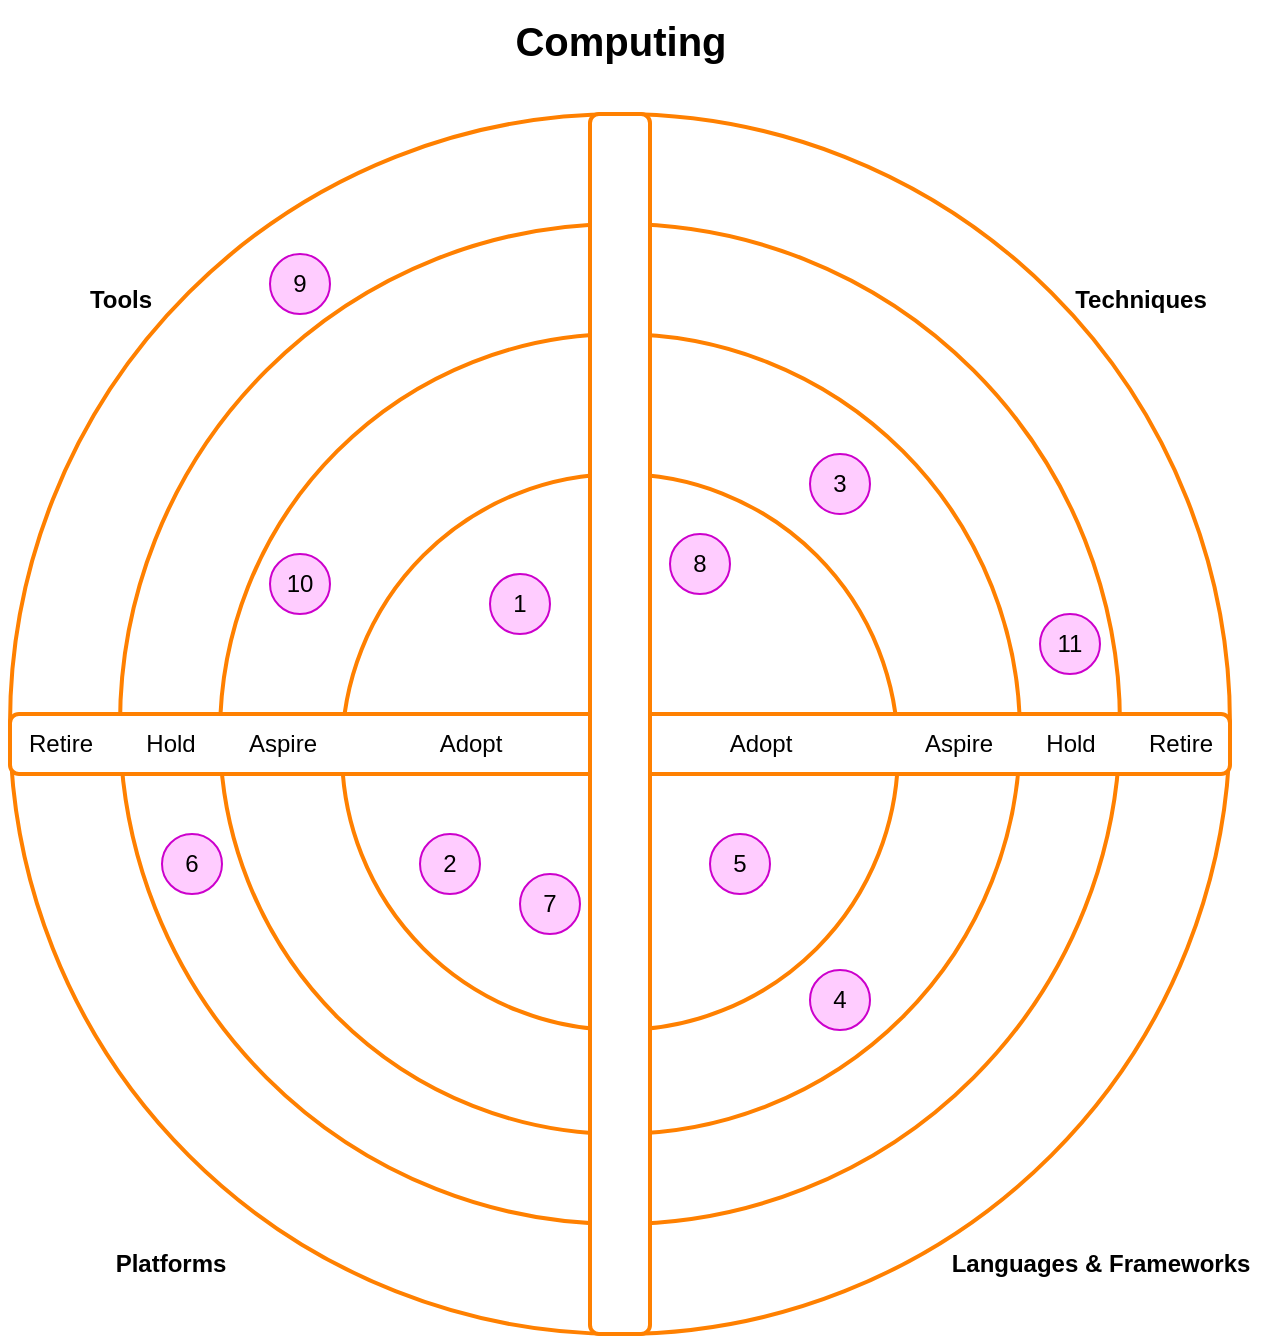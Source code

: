 <mxfile version="21.8.2" type="github" pages="3">
  <diagram name="Radar Image" id="huFkqurQqboHGZ-WaJA4">
    <mxGraphModel dx="1434" dy="750" grid="1" gridSize="10" guides="1" tooltips="1" connect="1" arrows="1" fold="1" page="1" pageScale="1" pageWidth="850" pageHeight="1100" math="0" shadow="0">
      <root>
        <mxCell id="0" />
        <mxCell id="1" parent="0" />
        <mxCell id="kCUjwhDeDBKvriY48EGF-1" value="" style="ellipse;whiteSpace=wrap;html=1;aspect=fixed;strokeColor=#FF8000;strokeWidth=2;verticalAlign=top;" parent="1" vertex="1">
          <mxGeometry x="120" y="80" width="610" height="610" as="geometry" />
        </mxCell>
        <mxCell id="kCUjwhDeDBKvriY48EGF-2" value="" style="ellipse;whiteSpace=wrap;html=1;aspect=fixed;strokeColor=#FF8000;strokeWidth=2;verticalAlign=top;" parent="1" vertex="1">
          <mxGeometry x="175" y="135" width="500" height="500" as="geometry" />
        </mxCell>
        <mxCell id="kCUjwhDeDBKvriY48EGF-3" value="" style="ellipse;whiteSpace=wrap;html=1;aspect=fixed;strokeWidth=2;strokeColor=#FF8000;verticalAlign=top;" parent="1" vertex="1">
          <mxGeometry x="225" y="190" width="400" height="400" as="geometry" />
        </mxCell>
        <mxCell id="kCUjwhDeDBKvriY48EGF-4" value="" style="ellipse;whiteSpace=wrap;html=1;aspect=fixed;strokeWidth=2;strokeColor=#FF8000;verticalAlign=top;" parent="1" vertex="1">
          <mxGeometry x="286" y="260" width="278" height="278" as="geometry" />
        </mxCell>
        <mxCell id="kCUjwhDeDBKvriY48EGF-7" value="Tools" style="text;html=1;align=center;verticalAlign=middle;resizable=0;points=[];autosize=1;strokeColor=none;fillColor=none;fontStyle=1;strokeWidth=2;" parent="1" vertex="1">
          <mxGeometry x="150" y="158" width="50" height="30" as="geometry" />
        </mxCell>
        <mxCell id="kCUjwhDeDBKvriY48EGF-10" value="Techniques" style="text;html=1;align=center;verticalAlign=middle;resizable=0;points=[];autosize=1;strokeColor=none;fillColor=none;fontStyle=1;strokeWidth=2;" parent="1" vertex="1">
          <mxGeometry x="640" y="158" width="90" height="30" as="geometry" />
        </mxCell>
        <mxCell id="kCUjwhDeDBKvriY48EGF-11" value="Languages &amp;amp; Frameworks" style="text;html=1;align=center;verticalAlign=middle;resizable=0;points=[];autosize=1;strokeColor=none;fillColor=none;fontStyle=1;strokeWidth=2;" parent="1" vertex="1">
          <mxGeometry x="580" y="640" width="170" height="30" as="geometry" />
        </mxCell>
        <mxCell id="kCUjwhDeDBKvriY48EGF-12" value="Platforms" style="text;html=1;align=center;verticalAlign=middle;resizable=0;points=[];autosize=1;strokeColor=none;fillColor=none;fontStyle=1;strokeWidth=2;" parent="1" vertex="1">
          <mxGeometry x="160" y="640" width="80" height="30" as="geometry" />
        </mxCell>
        <mxCell id="kCUjwhDeDBKvriY48EGF-15" value="" style="rounded=1;whiteSpace=wrap;html=1;strokeColor=#FF8000;fillColor=#FFFFFF;strokeWidth=2;" parent="1" vertex="1">
          <mxGeometry x="120" y="380" width="610" height="30" as="geometry" />
        </mxCell>
        <mxCell id="kCUjwhDeDBKvriY48EGF-16" value="" style="rounded=1;whiteSpace=wrap;html=1;rotation=-90;strokeColor=#FF8000;fillColor=#FFFFFF;strokeWidth=2;" parent="1" vertex="1">
          <mxGeometry x="120" y="370" width="610" height="30" as="geometry" />
        </mxCell>
        <mxCell id="kCUjwhDeDBKvriY48EGF-17" value="Retire" style="text;html=1;align=center;verticalAlign=middle;resizable=0;points=[];autosize=1;strokeColor=none;fillColor=none;" parent="1" vertex="1">
          <mxGeometry x="115" y="380" width="60" height="30" as="geometry" />
        </mxCell>
        <mxCell id="kCUjwhDeDBKvriY48EGF-18" value="Hold" style="text;html=1;align=center;verticalAlign=middle;resizable=0;points=[];autosize=1;strokeColor=none;fillColor=none;" parent="1" vertex="1">
          <mxGeometry x="175" y="380" width="50" height="30" as="geometry" />
        </mxCell>
        <mxCell id="kCUjwhDeDBKvriY48EGF-19" value="Hold" style="text;html=1;align=center;verticalAlign=middle;resizable=0;points=[];autosize=1;strokeColor=none;fillColor=none;" parent="1" vertex="1">
          <mxGeometry x="625" y="380" width="50" height="30" as="geometry" />
        </mxCell>
        <mxCell id="kCUjwhDeDBKvriY48EGF-20" value="Retire" style="text;html=1;align=center;verticalAlign=middle;resizable=0;points=[];autosize=1;strokeColor=none;fillColor=none;" parent="1" vertex="1">
          <mxGeometry x="675" y="380" width="60" height="30" as="geometry" />
        </mxCell>
        <mxCell id="kCUjwhDeDBKvriY48EGF-21" value="Aspire" style="text;html=1;align=center;verticalAlign=middle;resizable=0;points=[];autosize=1;strokeColor=none;fillColor=none;" parent="1" vertex="1">
          <mxGeometry x="564" y="380" width="60" height="30" as="geometry" />
        </mxCell>
        <mxCell id="kCUjwhDeDBKvriY48EGF-22" value="Aspire" style="text;html=1;align=center;verticalAlign=middle;resizable=0;points=[];autosize=1;strokeColor=none;fillColor=none;" parent="1" vertex="1">
          <mxGeometry x="226" y="380" width="60" height="30" as="geometry" />
        </mxCell>
        <mxCell id="kCUjwhDeDBKvriY48EGF-23" value="Adopt" style="text;html=1;align=center;verticalAlign=middle;resizable=0;points=[];autosize=1;strokeColor=none;fillColor=none;" parent="1" vertex="1">
          <mxGeometry x="325" y="380" width="50" height="30" as="geometry" />
        </mxCell>
        <mxCell id="kCUjwhDeDBKvriY48EGF-24" value="Adopt" style="text;html=1;align=center;verticalAlign=middle;resizable=0;points=[];autosize=1;strokeColor=none;fillColor=none;" parent="1" vertex="1">
          <mxGeometry x="470" y="380" width="50" height="30" as="geometry" />
        </mxCell>
        <mxCell id="kCUjwhDeDBKvriY48EGF-27" value="1" style="ellipse;whiteSpace=wrap;html=1;aspect=fixed;fillColor=#FFCCFF;strokeColor=#CC00CC;" parent="1" vertex="1">
          <mxGeometry x="360" y="310" width="30" height="30" as="geometry" />
        </mxCell>
        <mxCell id="kCUjwhDeDBKvriY48EGF-28" value="2" style="ellipse;whiteSpace=wrap;html=1;aspect=fixed;fillColor=#FFCCFF;strokeColor=#CC00CC;" parent="1" vertex="1">
          <mxGeometry x="325" y="440" width="30" height="30" as="geometry" />
        </mxCell>
        <mxCell id="kCUjwhDeDBKvriY48EGF-29" value="3" style="ellipse;whiteSpace=wrap;html=1;aspect=fixed;fillColor=#FFCCFF;strokeColor=#CC00CC;" parent="1" vertex="1">
          <mxGeometry x="520" y="250" width="30" height="30" as="geometry" />
        </mxCell>
        <mxCell id="kCUjwhDeDBKvriY48EGF-30" value="4" style="ellipse;whiteSpace=wrap;html=1;aspect=fixed;fillColor=#FFCCFF;strokeColor=#CC00CC;" parent="1" vertex="1">
          <mxGeometry x="520" y="508" width="30" height="30" as="geometry" />
        </mxCell>
        <mxCell id="kCUjwhDeDBKvriY48EGF-31" value="5" style="ellipse;whiteSpace=wrap;html=1;aspect=fixed;fillColor=#FFCCFF;strokeColor=#CC00CC;" parent="1" vertex="1">
          <mxGeometry x="470" y="440" width="30" height="30" as="geometry" />
        </mxCell>
        <mxCell id="kCUjwhDeDBKvriY48EGF-32" value="6" style="ellipse;whiteSpace=wrap;html=1;aspect=fixed;fillColor=#FFCCFF;strokeColor=#CC00CC;" parent="1" vertex="1">
          <mxGeometry x="196" y="440" width="30" height="30" as="geometry" />
        </mxCell>
        <mxCell id="kCUjwhDeDBKvriY48EGF-33" value="7" style="ellipse;whiteSpace=wrap;html=1;aspect=fixed;fillColor=#FFCCFF;strokeColor=#CC00CC;" parent="1" vertex="1">
          <mxGeometry x="375" y="460" width="30" height="30" as="geometry" />
        </mxCell>
        <mxCell id="kCUjwhDeDBKvriY48EGF-34" value="8" style="ellipse;whiteSpace=wrap;html=1;aspect=fixed;fillColor=#FFCCFF;strokeColor=#CC00CC;" parent="1" vertex="1">
          <mxGeometry x="450" y="290" width="30" height="30" as="geometry" />
        </mxCell>
        <mxCell id="kCUjwhDeDBKvriY48EGF-35" value="9" style="ellipse;whiteSpace=wrap;html=1;aspect=fixed;fillColor=#FFCCFF;strokeColor=#CC00CC;" parent="1" vertex="1">
          <mxGeometry x="250" y="150" width="30" height="30" as="geometry" />
        </mxCell>
        <mxCell id="kCUjwhDeDBKvriY48EGF-36" value="10" style="ellipse;whiteSpace=wrap;html=1;aspect=fixed;fillColor=#FFCCFF;strokeColor=#CC00CC;" parent="1" vertex="1">
          <mxGeometry x="250" y="300" width="30" height="30" as="geometry" />
        </mxCell>
        <mxCell id="kCUjwhDeDBKvriY48EGF-37" value="11" style="ellipse;whiteSpace=wrap;html=1;aspect=fixed;fillColor=#FFCCFF;strokeColor=#CC00CC;" parent="1" vertex="1">
          <mxGeometry x="635" y="330" width="30" height="30" as="geometry" />
        </mxCell>
        <mxCell id="kCUjwhDeDBKvriY48EGF-38" value="Computing" style="text;html=1;align=center;verticalAlign=middle;resizable=0;points=[];autosize=1;strokeColor=none;fillColor=none;fontStyle=1;fontSize=20;" parent="1" vertex="1">
          <mxGeometry x="360" y="23" width="130" height="40" as="geometry" />
        </mxCell>
      </root>
    </mxGraphModel>
  </diagram>
  <diagram id="5Ga70VIGKW_rdsGu1otZ" name="classifications">
    <mxGraphModel dx="1434" dy="750" grid="1" gridSize="10" guides="1" tooltips="1" connect="1" arrows="1" fold="1" page="1" pageScale="1" pageWidth="850" pageHeight="1100" math="0" shadow="0">
      <root>
        <mxCell id="0" />
        <mxCell id="1" parent="0" />
        <mxCell id="alkqFV3jOxRZF5rMAJkD-30" style="edgeStyle=orthogonalEdgeStyle;rounded=0;orthogonalLoop=1;jettySize=auto;html=1;exitX=0.5;exitY=1;exitDx=0;exitDy=0;entryX=0.5;entryY=0;entryDx=0;entryDy=0;" parent="1" source="alkqFV3jOxRZF5rMAJkD-1" target="alkqFV3jOxRZF5rMAJkD-2" edge="1">
          <mxGeometry relative="1" as="geometry" />
        </mxCell>
        <mxCell id="alkqFV3jOxRZF5rMAJkD-31" value="Comprised of" style="edgeLabel;html=1;align=center;verticalAlign=middle;resizable=0;points=[];" parent="alkqFV3jOxRZF5rMAJkD-30" vertex="1" connectable="0">
          <mxGeometry y="-1" relative="1" as="geometry">
            <mxPoint x="1" as="offset" />
          </mxGeometry>
        </mxCell>
        <mxCell id="alkqFV3jOxRZF5rMAJkD-1" value="&lt;b&gt;System&lt;/b&gt;&lt;br&gt;&lt;font style=&quot;font-size: 10px;&quot;&gt;Digital Store Platform&lt;/font&gt;" style="rounded=1;whiteSpace=wrap;html=1;" parent="1" vertex="1">
          <mxGeometry x="360" y="80" width="120" height="40" as="geometry" />
        </mxCell>
        <mxCell id="alkqFV3jOxRZF5rMAJkD-6" style="edgeStyle=orthogonalEdgeStyle;rounded=0;orthogonalLoop=1;jettySize=auto;html=1;exitX=0.5;exitY=1;exitDx=0;exitDy=0;entryX=0.5;entryY=0;entryDx=0;entryDy=0;" parent="1" source="alkqFV3jOxRZF5rMAJkD-2" target="alkqFV3jOxRZF5rMAJkD-3" edge="1">
          <mxGeometry relative="1" as="geometry" />
        </mxCell>
        <mxCell id="alkqFV3jOxRZF5rMAJkD-32" value="Made of" style="edgeLabel;html=1;align=center;verticalAlign=middle;resizable=0;points=[];" parent="alkqFV3jOxRZF5rMAJkD-6" vertex="1" connectable="0">
          <mxGeometry x="0.846" y="-1" relative="1" as="geometry">
            <mxPoint as="offset" />
          </mxGeometry>
        </mxCell>
        <mxCell id="alkqFV3jOxRZF5rMAJkD-10" style="edgeStyle=orthogonalEdgeStyle;rounded=0;orthogonalLoop=1;jettySize=auto;html=1;exitX=0.5;exitY=1;exitDx=0;exitDy=0;entryX=0.5;entryY=0;entryDx=0;entryDy=0;" parent="1" source="alkqFV3jOxRZF5rMAJkD-2" target="alkqFV3jOxRZF5rMAJkD-8" edge="1">
          <mxGeometry relative="1" as="geometry" />
        </mxCell>
        <mxCell id="alkqFV3jOxRZF5rMAJkD-33" value="Built from" style="edgeLabel;html=1;align=center;verticalAlign=middle;resizable=0;points=[];" parent="alkqFV3jOxRZF5rMAJkD-10" vertex="1" connectable="0">
          <mxGeometry x="0.705" y="3" relative="1" as="geometry">
            <mxPoint as="offset" />
          </mxGeometry>
        </mxCell>
        <mxCell id="alkqFV3jOxRZF5rMAJkD-28" style="edgeStyle=orthogonalEdgeStyle;rounded=0;orthogonalLoop=1;jettySize=auto;html=1;exitX=0.5;exitY=1;exitDx=0;exitDy=0;" parent="1" source="alkqFV3jOxRZF5rMAJkD-2" target="alkqFV3jOxRZF5rMAJkD-12" edge="1">
          <mxGeometry relative="1" as="geometry" />
        </mxCell>
        <mxCell id="alkqFV3jOxRZF5rMAJkD-34" value="Runs on" style="edgeLabel;html=1;align=center;verticalAlign=middle;resizable=0;points=[];" parent="alkqFV3jOxRZF5rMAJkD-28" vertex="1" connectable="0">
          <mxGeometry x="0.684" y="-1" relative="1" as="geometry">
            <mxPoint as="offset" />
          </mxGeometry>
        </mxCell>
        <mxCell id="alkqFV3jOxRZF5rMAJkD-29" style="edgeStyle=orthogonalEdgeStyle;rounded=0;orthogonalLoop=1;jettySize=auto;html=1;exitX=0.5;exitY=1;exitDx=0;exitDy=0;entryX=0.5;entryY=0;entryDx=0;entryDy=0;" parent="1" source="alkqFV3jOxRZF5rMAJkD-2" target="alkqFV3jOxRZF5rMAJkD-19" edge="1">
          <mxGeometry relative="1" as="geometry" />
        </mxCell>
        <mxCell id="alkqFV3jOxRZF5rMAJkD-35" value="Leverages" style="edgeLabel;html=1;align=center;verticalAlign=middle;resizable=0;points=[];" parent="alkqFV3jOxRZF5rMAJkD-29" vertex="1" connectable="0">
          <mxGeometry x="0.834" y="-1" relative="1" as="geometry">
            <mxPoint as="offset" />
          </mxGeometry>
        </mxCell>
        <mxCell id="SzsGJ_zHxFTzAh-O2amY-2" style="edgeStyle=orthogonalEdgeStyle;rounded=0;orthogonalLoop=1;jettySize=auto;html=1;exitX=1;exitY=0.5;exitDx=0;exitDy=0;startArrow=classic;startFill=1;endArrow=none;endFill=0;" parent="1" source="alkqFV3jOxRZF5rMAJkD-2" target="SzsGJ_zHxFTzAh-O2amY-1" edge="1">
          <mxGeometry relative="1" as="geometry" />
        </mxCell>
        <mxCell id="SzsGJ_zHxFTzAh-O2amY-3" value="Depends on" style="edgeLabel;html=1;align=center;verticalAlign=middle;resizable=0;points=[];" parent="SzsGJ_zHxFTzAh-O2amY-2" vertex="1" connectable="0">
          <mxGeometry x="0.141" y="-2" relative="1" as="geometry">
            <mxPoint y="-2" as="offset" />
          </mxGeometry>
        </mxCell>
        <mxCell id="alkqFV3jOxRZF5rMAJkD-2" value="&lt;b&gt;System Component&lt;/b&gt;&lt;br&gt;&lt;span style=&quot;font-size: 10px;&quot;&gt;Core Guest&lt;/span&gt;" style="rounded=1;whiteSpace=wrap;html=1;" parent="1" vertex="1">
          <mxGeometry x="360" y="170" width="120" height="40" as="geometry" />
        </mxCell>
        <mxCell id="alkqFV3jOxRZF5rMAJkD-5" style="edgeStyle=orthogonalEdgeStyle;rounded=0;orthogonalLoop=1;jettySize=auto;html=1;exitX=0.5;exitY=1;exitDx=0;exitDy=0;entryX=0.5;entryY=0;entryDx=0;entryDy=0;endArrow=none;endFill=0;" parent="1" source="alkqFV3jOxRZF5rMAJkD-3" target="alkqFV3jOxRZF5rMAJkD-4" edge="1">
          <mxGeometry relative="1" as="geometry" />
        </mxCell>
        <mxCell id="alkqFV3jOxRZF5rMAJkD-3" value="&lt;b&gt;&lt;font style=&quot;font-size: 11px;&quot;&gt;Language/Framework&lt;/font&gt;&lt;/b&gt;&lt;br&gt;&lt;span style=&quot;font-size: 10px;&quot;&gt;YAML&lt;/span&gt;" style="rounded=1;whiteSpace=wrap;html=1;" parent="1" vertex="1">
          <mxGeometry x="120" y="320" width="120" height="40" as="geometry" />
        </mxCell>
        <mxCell id="alkqFV3jOxRZF5rMAJkD-4" value="&lt;b&gt;&lt;font style=&quot;font-size: 11px;&quot;&gt;Language/Framework&lt;/font&gt;&lt;/b&gt;&lt;br&gt;&lt;span style=&quot;font-size: 10px;&quot;&gt;Spring Boot&lt;/span&gt;" style="rounded=1;whiteSpace=wrap;html=1;" parent="1" vertex="1">
          <mxGeometry x="120" y="400" width="120" height="40" as="geometry" />
        </mxCell>
        <mxCell id="alkqFV3jOxRZF5rMAJkD-8" value="&lt;b&gt;&lt;font style=&quot;font-size: 11px;&quot;&gt;Tool&lt;/font&gt;&lt;/b&gt;&lt;br&gt;&lt;span style=&quot;font-size: 10px;&quot;&gt;HELM&lt;/span&gt;" style="rounded=1;whiteSpace=wrap;html=1;" parent="1" vertex="1">
          <mxGeometry x="280" y="320" width="120" height="40" as="geometry" />
        </mxCell>
        <mxCell id="alkqFV3jOxRZF5rMAJkD-15" style="edgeStyle=orthogonalEdgeStyle;rounded=0;orthogonalLoop=1;jettySize=auto;html=1;exitX=0.5;exitY=1;exitDx=0;exitDy=0;entryX=0.5;entryY=0;entryDx=0;entryDy=0;endArrow=none;endFill=0;" parent="1" source="alkqFV3jOxRZF5rMAJkD-12" target="alkqFV3jOxRZF5rMAJkD-13" edge="1">
          <mxGeometry relative="1" as="geometry" />
        </mxCell>
        <mxCell id="alkqFV3jOxRZF5rMAJkD-12" value="&lt;span style=&quot;font-size: 11px;&quot;&gt;&lt;b&gt;Platform&lt;/b&gt;&lt;/span&gt;&lt;br&gt;&lt;span style=&quot;font-size: 10px;&quot;&gt;Kubernetes&lt;/span&gt;" style="rounded=1;whiteSpace=wrap;html=1;" parent="1" vertex="1">
          <mxGeometry x="440" y="320" width="120" height="40" as="geometry" />
        </mxCell>
        <mxCell id="alkqFV3jOxRZF5rMAJkD-16" style="edgeStyle=orthogonalEdgeStyle;rounded=0;orthogonalLoop=1;jettySize=auto;html=1;exitX=0.5;exitY=1;exitDx=0;exitDy=0;entryX=0.5;entryY=0;entryDx=0;entryDy=0;endArrow=none;endFill=0;" parent="1" source="alkqFV3jOxRZF5rMAJkD-13" target="alkqFV3jOxRZF5rMAJkD-14" edge="1">
          <mxGeometry relative="1" as="geometry" />
        </mxCell>
        <mxCell id="alkqFV3jOxRZF5rMAJkD-13" value="&lt;span style=&quot;font-size: 11px;&quot;&gt;&lt;b&gt;Platform&lt;/b&gt;&lt;/span&gt;&lt;br&gt;&lt;span style=&quot;font-size: 10px;&quot;&gt;Isitio&lt;/span&gt;" style="rounded=1;whiteSpace=wrap;html=1;" parent="1" vertex="1">
          <mxGeometry x="440" y="400" width="120" height="40" as="geometry" />
        </mxCell>
        <mxCell id="alkqFV3jOxRZF5rMAJkD-14" value="&lt;span style=&quot;font-size: 11px;&quot;&gt;&lt;b&gt;Platform&lt;/b&gt;&lt;/span&gt;&lt;br&gt;&lt;span style=&quot;font-size: 10px;&quot;&gt;Apigee&lt;/span&gt;" style="rounded=1;whiteSpace=wrap;html=1;" parent="1" vertex="1">
          <mxGeometry x="440" y="480" width="120" height="40" as="geometry" />
        </mxCell>
        <mxCell id="alkqFV3jOxRZF5rMAJkD-23" style="edgeStyle=orthogonalEdgeStyle;rounded=0;orthogonalLoop=1;jettySize=auto;html=1;exitX=0.5;exitY=1;exitDx=0;exitDy=0;entryX=0.5;entryY=0;entryDx=0;entryDy=0;endArrow=none;endFill=0;" parent="1" source="alkqFV3jOxRZF5rMAJkD-19" target="alkqFV3jOxRZF5rMAJkD-20" edge="1">
          <mxGeometry relative="1" as="geometry" />
        </mxCell>
        <mxCell id="alkqFV3jOxRZF5rMAJkD-19" value="&lt;span style=&quot;font-size: 11px;&quot;&gt;&lt;b&gt;Software&lt;br&gt;&lt;/b&gt;&lt;/span&gt;&lt;span style=&quot;font-size: 10px;&quot;&gt;Tibco EMS&lt;/span&gt;" style="rounded=1;whiteSpace=wrap;html=1;" parent="1" vertex="1">
          <mxGeometry x="600" y="320" width="120" height="40" as="geometry" />
        </mxCell>
        <mxCell id="alkqFV3jOxRZF5rMAJkD-22" style="edgeStyle=orthogonalEdgeStyle;rounded=0;orthogonalLoop=1;jettySize=auto;html=1;exitX=0.5;exitY=1;exitDx=0;exitDy=0;entryX=0.5;entryY=0;entryDx=0;entryDy=0;endArrow=none;endFill=0;" parent="1" source="alkqFV3jOxRZF5rMAJkD-20" target="alkqFV3jOxRZF5rMAJkD-21" edge="1">
          <mxGeometry relative="1" as="geometry" />
        </mxCell>
        <mxCell id="alkqFV3jOxRZF5rMAJkD-20" value="&lt;span style=&quot;font-size: 11px;&quot;&gt;&lt;b&gt;Software&lt;/b&gt;&lt;/span&gt;&lt;br&gt;&lt;span style=&quot;font-size: 10px;&quot;&gt;Google Pub/Sub&lt;/span&gt;" style="rounded=1;whiteSpace=wrap;html=1;" parent="1" vertex="1">
          <mxGeometry x="600" y="400" width="120" height="40" as="geometry" />
        </mxCell>
        <mxCell id="alkqFV3jOxRZF5rMAJkD-21" value="&lt;span style=&quot;font-size: 11px;&quot;&gt;&lt;b&gt;Software&lt;br&gt;&lt;/b&gt;&lt;/span&gt;&lt;span style=&quot;font-size: 10px;&quot;&gt;MongoDB&lt;/span&gt;" style="rounded=1;whiteSpace=wrap;html=1;" parent="1" vertex="1">
          <mxGeometry x="600" y="480" width="120" height="40" as="geometry" />
        </mxCell>
        <mxCell id="SzsGJ_zHxFTzAh-O2amY-1" value="&lt;b&gt;System Component&lt;/b&gt;&lt;br&gt;&lt;span style=&quot;font-size: 10px;&quot;&gt;Orch Guest&lt;/span&gt;" style="rounded=1;whiteSpace=wrap;html=1;" parent="1" vertex="1">
          <mxGeometry x="650" y="170" width="120" height="40" as="geometry" />
        </mxCell>
      </root>
    </mxGraphModel>
  </diagram>
  <diagram id="_4XAb_47GZ8nmigIEOhb" name="Program Image">
    <mxGraphModel dx="1434" dy="750" grid="1" gridSize="10" guides="1" tooltips="1" connect="1" arrows="1" fold="1" page="1" pageScale="1" pageWidth="850" pageHeight="1100" math="0" shadow="0">
      <root>
        <mxCell id="0" />
        <mxCell id="1" parent="0" />
        <mxCell id="nFRNG040e39nwNkUOTs0-22" value="Tech Domain 3" style="rounded=0;whiteSpace=wrap;html=1;verticalAlign=top;strokeColor=#FF8000;strokeWidth=2;" parent="1" vertex="1">
          <mxGeometry x="420" y="230" width="140" height="120" as="geometry" />
        </mxCell>
        <mxCell id="nFRNG040e39nwNkUOTs0-21" value="Tech Domain 2" style="rounded=0;whiteSpace=wrap;html=1;verticalAlign=top;strokeColor=#66B2FF;strokeWidth=2;" parent="1" vertex="1">
          <mxGeometry x="250" y="290" width="140" height="160" as="geometry" />
        </mxCell>
        <mxCell id="nFRNG040e39nwNkUOTs0-20" value="Tech Domain 1" style="rounded=0;whiteSpace=wrap;html=1;verticalAlign=top;strokeColor=#009900;strokeWidth=2;" parent="1" vertex="1">
          <mxGeometry x="250" y="50" width="140" height="200" as="geometry" />
        </mxCell>
        <mxCell id="nFRNG040e39nwNkUOTs0-1" value="Tech 1" style="rounded=0;whiteSpace=wrap;html=1;" parent="1" vertex="1">
          <mxGeometry x="40" y="80" width="120" height="40" as="geometry" />
        </mxCell>
        <mxCell id="nFRNG040e39nwNkUOTs0-2" value="Tech 3" style="rounded=0;whiteSpace=wrap;html=1;" parent="1" vertex="1">
          <mxGeometry x="40" y="160" width="120" height="40" as="geometry" />
        </mxCell>
        <mxCell id="nFRNG040e39nwNkUOTs0-3" value="Tech 5" style="rounded=0;whiteSpace=wrap;html=1;" parent="1" vertex="1">
          <mxGeometry x="40" y="240" width="120" height="40" as="geometry" />
        </mxCell>
        <mxCell id="nFRNG040e39nwNkUOTs0-4" value="Tech 7" style="rounded=0;whiteSpace=wrap;html=1;" parent="1" vertex="1">
          <mxGeometry x="40" y="320" width="120" height="40" as="geometry" />
        </mxCell>
        <mxCell id="nFRNG040e39nwNkUOTs0-5" value="Tech 9" style="rounded=0;whiteSpace=wrap;html=1;" parent="1" vertex="1">
          <mxGeometry x="40" y="400" width="120" height="40" as="geometry" />
        </mxCell>
        <mxCell id="nFRNG040e39nwNkUOTs0-6" value="Tech 8" style="rounded=0;whiteSpace=wrap;html=1;" parent="1" vertex="1">
          <mxGeometry x="40" y="360" width="120" height="40" as="geometry" />
        </mxCell>
        <mxCell id="nFRNG040e39nwNkUOTs0-7" value="Tech 6" style="rounded=0;whiteSpace=wrap;html=1;" parent="1" vertex="1">
          <mxGeometry x="40" y="280" width="120" height="40" as="geometry" />
        </mxCell>
        <mxCell id="nFRNG040e39nwNkUOTs0-8" value="Tech 4" style="rounded=0;whiteSpace=wrap;html=1;" parent="1" vertex="1">
          <mxGeometry x="40" y="200" width="120" height="40" as="geometry" />
        </mxCell>
        <mxCell id="nFRNG040e39nwNkUOTs0-9" value="Tech 2" style="rounded=0;whiteSpace=wrap;html=1;" parent="1" vertex="1">
          <mxGeometry x="40" y="120" width="120" height="40" as="geometry" />
        </mxCell>
        <mxCell id="nFRNG040e39nwNkUOTs0-10" value="" style="shape=flexArrow;endArrow=classic;html=1;rounded=0;" parent="1" edge="1">
          <mxGeometry width="50" height="50" relative="1" as="geometry">
            <mxPoint x="170" y="259.5" as="sourcePoint" />
            <mxPoint x="230" y="259.5" as="targetPoint" />
          </mxGeometry>
        </mxCell>
        <mxCell id="nFRNG040e39nwNkUOTs0-11" value="Tech 1" style="rounded=0;whiteSpace=wrap;html=1;fillColor=#d5e8d4;strokeColor=#82b366;" parent="1" vertex="1">
          <mxGeometry x="261" y="80" width="120" height="40" as="geometry" />
        </mxCell>
        <mxCell id="nFRNG040e39nwNkUOTs0-12" value="Tech 3" style="rounded=0;whiteSpace=wrap;html=1;fillColor=#ffe6cc;strokeColor=#d79b00;" parent="1" vertex="1">
          <mxGeometry x="430" y="260" width="120" height="40" as="geometry" />
        </mxCell>
        <mxCell id="nFRNG040e39nwNkUOTs0-13" value="Tech 5" style="rounded=0;whiteSpace=wrap;html=1;fillColor=#ffe6cc;strokeColor=#d79b00;" parent="1" vertex="1">
          <mxGeometry x="430" y="300" width="120" height="40" as="geometry" />
        </mxCell>
        <mxCell id="nFRNG040e39nwNkUOTs0-14" value="Tech 7" style="rounded=0;whiteSpace=wrap;html=1;fillColor=#d5e8d4;strokeColor=#82b366;" parent="1" vertex="1">
          <mxGeometry x="261" y="200" width="120" height="40" as="geometry" />
        </mxCell>
        <mxCell id="nFRNG040e39nwNkUOTs0-15" value="Tech 9" style="rounded=0;whiteSpace=wrap;html=1;fillColor=#dae8fc;strokeColor=#6c8ebf;" parent="1" vertex="1">
          <mxGeometry x="261" y="400" width="120" height="40" as="geometry" />
        </mxCell>
        <mxCell id="nFRNG040e39nwNkUOTs0-16" value="Tech 8" style="rounded=0;whiteSpace=wrap;html=1;fillColor=#dae8fc;strokeColor=#6c8ebf;" parent="1" vertex="1">
          <mxGeometry x="261" y="360" width="120" height="40" as="geometry" />
        </mxCell>
        <mxCell id="nFRNG040e39nwNkUOTs0-17" value="Tech 6" style="rounded=0;whiteSpace=wrap;html=1;fillColor=#d5e8d4;strokeColor=#82b366;" parent="1" vertex="1">
          <mxGeometry x="261" y="160" width="120" height="40" as="geometry" />
        </mxCell>
        <mxCell id="nFRNG040e39nwNkUOTs0-18" value="Tech 4" style="rounded=0;whiteSpace=wrap;html=1;fillColor=#dae8fc;strokeColor=#6c8ebf;" parent="1" vertex="1">
          <mxGeometry x="261" y="320" width="120" height="40" as="geometry" />
        </mxCell>
        <mxCell id="nFRNG040e39nwNkUOTs0-19" value="Tech 2" style="rounded=0;whiteSpace=wrap;html=1;fillColor=#d5e8d4;strokeColor=#82b366;" parent="1" vertex="1">
          <mxGeometry x="261" y="120" width="120" height="40" as="geometry" />
        </mxCell>
        <mxCell id="nFRNG040e39nwNkUOTs0-23" value="" style="shape=flexArrow;endArrow=classic;html=1;rounded=0;fillColor=#d5e8d4;strokeColor=#82b366;" parent="1" edge="1">
          <mxGeometry width="50" height="50" relative="1" as="geometry">
            <mxPoint x="440" y="139.5" as="sourcePoint" />
            <mxPoint x="500" y="139.5" as="targetPoint" />
          </mxGeometry>
        </mxCell>
        <mxCell id="nFRNG040e39nwNkUOTs0-24" value="" style="shape=flexArrow;endArrow=classic;html=1;rounded=0;fillColor=#dae8fc;strokeColor=#6c8ebf;" parent="1" edge="1">
          <mxGeometry width="50" height="50" relative="1" as="geometry">
            <mxPoint x="420" y="400" as="sourcePoint" />
            <mxPoint x="480" y="430" as="targetPoint" />
          </mxGeometry>
        </mxCell>
        <mxCell id="nFRNG040e39nwNkUOTs0-25" value="" style="shape=flexArrow;endArrow=classic;html=1;rounded=0;fillColor=#ffe6cc;strokeColor=#d79b00;" parent="1" edge="1">
          <mxGeometry width="50" height="50" relative="1" as="geometry">
            <mxPoint x="590" y="289" as="sourcePoint" />
            <mxPoint x="650" y="289" as="targetPoint" />
          </mxGeometry>
        </mxCell>
        <mxCell id="nFRNG040e39nwNkUOTs0-27" value="" style="ellipse;whiteSpace=wrap;html=1;aspect=fixed;" parent="1" vertex="1">
          <mxGeometry x="540" y="60" width="140" height="140" as="geometry" />
        </mxCell>
        <mxCell id="nFRNG040e39nwNkUOTs0-32" value="" style="ellipse;whiteSpace=wrap;html=1;aspect=fixed;" parent="1" vertex="1">
          <mxGeometry x="555" y="75" width="110" height="110" as="geometry" />
        </mxCell>
        <mxCell id="nFRNG040e39nwNkUOTs0-34" value="" style="endArrow=none;html=1;rounded=0;exitX=0.5;exitY=1;exitDx=0;exitDy=0;" parent="1" source="nFRNG040e39nwNkUOTs0-27" target="nFRNG040e39nwNkUOTs0-33" edge="1">
          <mxGeometry width="50" height="50" relative="1" as="geometry">
            <mxPoint x="610" y="200" as="sourcePoint" />
            <mxPoint x="610" y="60" as="targetPoint" />
          </mxGeometry>
        </mxCell>
        <mxCell id="nFRNG040e39nwNkUOTs0-33" value="" style="ellipse;whiteSpace=wrap;html=1;aspect=fixed;" parent="1" vertex="1">
          <mxGeometry x="567.5" y="87.5" width="85" height="85" as="geometry" />
        </mxCell>
        <mxCell id="nFRNG040e39nwNkUOTs0-31" value="" style="endArrow=none;html=1;rounded=0;exitX=1;exitY=0.5;exitDx=0;exitDy=0;entryX=0;entryY=0.5;entryDx=0;entryDy=0;" parent="1" source="nFRNG040e39nwNkUOTs0-27" target="nFRNG040e39nwNkUOTs0-27" edge="1">
          <mxGeometry width="50" height="50" relative="1" as="geometry">
            <mxPoint x="620" y="210" as="sourcePoint" />
            <mxPoint x="620" y="70" as="targetPoint" />
          </mxGeometry>
        </mxCell>
        <mxCell id="nFRNG040e39nwNkUOTs0-30" value="" style="endArrow=none;html=1;rounded=0;exitX=0.5;exitY=1;exitDx=0;exitDy=0;" parent="1" source="nFRNG040e39nwNkUOTs0-33" edge="1">
          <mxGeometry width="50" height="50" relative="1" as="geometry">
            <mxPoint x="560" y="110" as="sourcePoint" />
            <mxPoint x="610" y="60" as="targetPoint" />
          </mxGeometry>
        </mxCell>
        <mxCell id="nFRNG040e39nwNkUOTs0-35" value="" style="ellipse;whiteSpace=wrap;html=1;aspect=fixed;" parent="1" vertex="1">
          <mxGeometry x="660" y="220" width="140" height="140" as="geometry" />
        </mxCell>
        <mxCell id="nFRNG040e39nwNkUOTs0-36" value="" style="ellipse;whiteSpace=wrap;html=1;aspect=fixed;" parent="1" vertex="1">
          <mxGeometry x="675" y="235" width="110" height="110" as="geometry" />
        </mxCell>
        <mxCell id="nFRNG040e39nwNkUOTs0-37" value="" style="endArrow=none;html=1;rounded=0;exitX=0.5;exitY=1;exitDx=0;exitDy=0;" parent="1" source="nFRNG040e39nwNkUOTs0-35" target="nFRNG040e39nwNkUOTs0-38" edge="1">
          <mxGeometry width="50" height="50" relative="1" as="geometry">
            <mxPoint x="730" y="360" as="sourcePoint" />
            <mxPoint x="730" y="220" as="targetPoint" />
          </mxGeometry>
        </mxCell>
        <mxCell id="nFRNG040e39nwNkUOTs0-38" value="" style="ellipse;whiteSpace=wrap;html=1;aspect=fixed;" parent="1" vertex="1">
          <mxGeometry x="687.5" y="247.5" width="85" height="85" as="geometry" />
        </mxCell>
        <mxCell id="nFRNG040e39nwNkUOTs0-39" value="" style="endArrow=none;html=1;rounded=0;exitX=1;exitY=0.5;exitDx=0;exitDy=0;entryX=0;entryY=0.5;entryDx=0;entryDy=0;" parent="1" source="nFRNG040e39nwNkUOTs0-35" target="nFRNG040e39nwNkUOTs0-35" edge="1">
          <mxGeometry width="50" height="50" relative="1" as="geometry">
            <mxPoint x="740" y="370" as="sourcePoint" />
            <mxPoint x="740" y="230" as="targetPoint" />
          </mxGeometry>
        </mxCell>
        <mxCell id="nFRNG040e39nwNkUOTs0-40" value="" style="endArrow=none;html=1;rounded=0;exitX=0.5;exitY=1;exitDx=0;exitDy=0;" parent="1" source="nFRNG040e39nwNkUOTs0-38" edge="1">
          <mxGeometry width="50" height="50" relative="1" as="geometry">
            <mxPoint x="680" y="270" as="sourcePoint" />
            <mxPoint x="730" y="220" as="targetPoint" />
          </mxGeometry>
        </mxCell>
        <mxCell id="s_mzm_Sb-CApYxMK2gVd-3" style="rounded=0;orthogonalLoop=1;jettySize=auto;html=1;exitX=0;exitY=1;exitDx=0;exitDy=0;entryX=1;entryY=0;entryDx=0;entryDy=0;endArrow=none;endFill=0;startArrow=classic;startFill=1;strokeColor=#000000;dashed=1;dashPattern=8 8;" edge="1" parent="1" source="nFRNG040e39nwNkUOTs0-41" target="nFRNG040e39nwNkUOTs0-64">
          <mxGeometry relative="1" as="geometry" />
        </mxCell>
        <mxCell id="s_mzm_Sb-CApYxMK2gVd-4" value="Consults" style="edgeLabel;html=1;align=center;verticalAlign=middle;resizable=0;points=[];labelBackgroundColor=#FFFFFF;" vertex="1" connectable="0" parent="s_mzm_Sb-CApYxMK2gVd-3">
          <mxGeometry x="0.059" y="1" relative="1" as="geometry">
            <mxPoint y="-3" as="offset" />
          </mxGeometry>
        </mxCell>
        <mxCell id="nFRNG040e39nwNkUOTs0-41" value="" style="ellipse;whiteSpace=wrap;html=1;aspect=fixed;" parent="1" vertex="1">
          <mxGeometry x="500" y="360" width="140" height="140" as="geometry" />
        </mxCell>
        <mxCell id="nFRNG040e39nwNkUOTs0-42" value="" style="ellipse;whiteSpace=wrap;html=1;aspect=fixed;" parent="1" vertex="1">
          <mxGeometry x="515" y="375" width="110" height="110" as="geometry" />
        </mxCell>
        <mxCell id="nFRNG040e39nwNkUOTs0-43" value="" style="endArrow=none;html=1;rounded=0;exitX=0.5;exitY=1;exitDx=0;exitDy=0;" parent="1" source="nFRNG040e39nwNkUOTs0-41" target="nFRNG040e39nwNkUOTs0-44" edge="1">
          <mxGeometry width="50" height="50" relative="1" as="geometry">
            <mxPoint x="570" y="500" as="sourcePoint" />
            <mxPoint x="570" y="360" as="targetPoint" />
          </mxGeometry>
        </mxCell>
        <mxCell id="nFRNG040e39nwNkUOTs0-44" value="" style="ellipse;whiteSpace=wrap;html=1;aspect=fixed;" parent="1" vertex="1">
          <mxGeometry x="527.5" y="387.5" width="85" height="85" as="geometry" />
        </mxCell>
        <mxCell id="nFRNG040e39nwNkUOTs0-45" value="" style="endArrow=none;html=1;rounded=0;exitX=1;exitY=0.5;exitDx=0;exitDy=0;entryX=0;entryY=0.5;entryDx=0;entryDy=0;" parent="1" source="nFRNG040e39nwNkUOTs0-41" target="nFRNG040e39nwNkUOTs0-41" edge="1">
          <mxGeometry width="50" height="50" relative="1" as="geometry">
            <mxPoint x="580" y="510" as="sourcePoint" />
            <mxPoint x="580" y="370" as="targetPoint" />
          </mxGeometry>
        </mxCell>
        <mxCell id="nFRNG040e39nwNkUOTs0-46" value="" style="endArrow=none;html=1;rounded=0;exitX=0.5;exitY=1;exitDx=0;exitDy=0;" parent="1" source="nFRNG040e39nwNkUOTs0-44" edge="1">
          <mxGeometry width="50" height="50" relative="1" as="geometry">
            <mxPoint x="520" y="410" as="sourcePoint" />
            <mxPoint x="570" y="360" as="targetPoint" />
          </mxGeometry>
        </mxCell>
        <mxCell id="nFRNG040e39nwNkUOTs0-47" value="" style="ellipse;whiteSpace=wrap;html=1;aspect=fixed;fillColor=#dae8fc;strokeColor=#6c8ebf;" parent="1" vertex="1">
          <mxGeometry x="540" y="400" width="20" height="20" as="geometry" />
        </mxCell>
        <mxCell id="nFRNG040e39nwNkUOTs0-48" value="" style="ellipse;whiteSpace=wrap;html=1;aspect=fixed;fillColor=#dae8fc;strokeColor=#6c8ebf;" parent="1" vertex="1">
          <mxGeometry x="600" y="390" width="20" height="20" as="geometry" />
        </mxCell>
        <mxCell id="nFRNG040e39nwNkUOTs0-49" value="" style="ellipse;whiteSpace=wrap;html=1;aspect=fixed;fillColor=#dae8fc;strokeColor=#6c8ebf;" parent="1" vertex="1">
          <mxGeometry x="580" y="465" width="20" height="20" as="geometry" />
        </mxCell>
        <mxCell id="nFRNG040e39nwNkUOTs0-50" value="" style="ellipse;whiteSpace=wrap;html=1;aspect=fixed;fillColor=#ffe6cc;strokeColor=#d79b00;" parent="1" vertex="1">
          <mxGeometry x="700" y="300" width="20" height="20" as="geometry" />
        </mxCell>
        <mxCell id="nFRNG040e39nwNkUOTs0-51" value="" style="ellipse;whiteSpace=wrap;html=1;aspect=fixed;fillColor=#ffe6cc;strokeColor=#d79b00;" parent="1" vertex="1">
          <mxGeometry x="765" y="260" width="20" height="20" as="geometry" />
        </mxCell>
        <mxCell id="nFRNG040e39nwNkUOTs0-52" value="" style="ellipse;whiteSpace=wrap;html=1;aspect=fixed;fillColor=#d5e8d4;strokeColor=#82b366;" parent="1" vertex="1">
          <mxGeometry x="560" y="90" width="20" height="20" as="geometry" />
        </mxCell>
        <mxCell id="nFRNG040e39nwNkUOTs0-53" value="" style="ellipse;whiteSpace=wrap;html=1;aspect=fixed;fillColor=#d5e8d4;strokeColor=#82b366;" parent="1" vertex="1">
          <mxGeometry x="625" y="110" width="20" height="20" as="geometry" />
        </mxCell>
        <mxCell id="nFRNG040e39nwNkUOTs0-54" value="" style="ellipse;whiteSpace=wrap;html=1;aspect=fixed;fillColor=#d5e8d4;strokeColor=#82b366;" parent="1" vertex="1">
          <mxGeometry x="580" y="140" width="20" height="20" as="geometry" />
        </mxCell>
        <mxCell id="nFRNG040e39nwNkUOTs0-55" value="" style="ellipse;whiteSpace=wrap;html=1;aspect=fixed;fillColor=#d5e8d4;strokeColor=#82b366;" parent="1" vertex="1">
          <mxGeometry x="632.5" y="170" width="20" height="20" as="geometry" />
        </mxCell>
        <mxCell id="nFRNG040e39nwNkUOTs0-56" value="Technology Disposition &lt;br&gt;via Technology Radar" style="text;html=1;align=center;verticalAlign=middle;resizable=0;points=[];autosize=1;strokeColor=none;fillColor=none;fontStyle=0" parent="1" vertex="1">
          <mxGeometry x="632.5" y="30" width="150" height="40" as="geometry" />
        </mxCell>
        <mxCell id="nFRNG040e39nwNkUOTs0-67" style="edgeStyle=orthogonalEdgeStyle;rounded=0;orthogonalLoop=1;jettySize=auto;html=1;exitX=1;exitY=0.5;exitDx=0;exitDy=0;entryX=0;entryY=0.5;entryDx=0;entryDy=0;" parent="1" source="nFRNG040e39nwNkUOTs0-64" target="nFRNG040e39nwNkUOTs0-65" edge="1">
          <mxGeometry relative="1" as="geometry" />
        </mxCell>
        <mxCell id="s_mzm_Sb-CApYxMK2gVd-1" style="rounded=0;orthogonalLoop=1;jettySize=auto;html=1;exitX=0.5;exitY=0;exitDx=0;exitDy=0;entryX=0;entryY=1;entryDx=0;entryDy=0;dashed=1;dashPattern=8 8;" edge="1" parent="1" source="nFRNG040e39nwNkUOTs0-64" target="nFRNG040e39nwNkUOTs0-21">
          <mxGeometry relative="1" as="geometry" />
        </mxCell>
        <mxCell id="nFRNG040e39nwNkUOTs0-64" value="Idea Submission" style="rounded=0;whiteSpace=wrap;html=1;" parent="1" vertex="1">
          <mxGeometry x="80" y="574" width="120" height="60" as="geometry" />
        </mxCell>
        <mxCell id="nFRNG040e39nwNkUOTs0-68" style="edgeStyle=orthogonalEdgeStyle;rounded=0;orthogonalLoop=1;jettySize=auto;html=1;exitX=1;exitY=0.5;exitDx=0;exitDy=0;entryX=0;entryY=0.5;entryDx=0;entryDy=0;" parent="1" source="nFRNG040e39nwNkUOTs0-65" target="nFRNG040e39nwNkUOTs0-66" edge="1">
          <mxGeometry relative="1" as="geometry" />
        </mxCell>
        <mxCell id="s_mzm_Sb-CApYxMK2gVd-5" style="rounded=0;orthogonalLoop=1;jettySize=auto;html=1;exitX=1;exitY=0;exitDx=0;exitDy=0;entryX=0.5;entryY=1;entryDx=0;entryDy=0;dashed=1;dashPattern=8 8;" edge="1" parent="1" source="nFRNG040e39nwNkUOTs0-65" target="nFRNG040e39nwNkUOTs0-41">
          <mxGeometry relative="1" as="geometry" />
        </mxCell>
        <mxCell id="s_mzm_Sb-CApYxMK2gVd-6" value="Informs" style="edgeLabel;html=1;align=center;verticalAlign=middle;resizable=0;points=[];" vertex="1" connectable="0" parent="s_mzm_Sb-CApYxMK2gVd-5">
          <mxGeometry x="-0.029" y="-1" relative="1" as="geometry">
            <mxPoint as="offset" />
          </mxGeometry>
        </mxCell>
        <mxCell id="nFRNG040e39nwNkUOTs0-65" value="Concept Architecture" style="rounded=0;whiteSpace=wrap;html=1;" parent="1" vertex="1">
          <mxGeometry x="340" y="574" width="120" height="60" as="geometry" />
        </mxCell>
        <mxCell id="nFRNG040e39nwNkUOTs0-66" value="Architecture Review Board - Approval" style="rounded=0;whiteSpace=wrap;html=1;" parent="1" vertex="1">
          <mxGeometry x="600" y="574" width="120" height="60" as="geometry" />
        </mxCell>
        <mxCell id="s_mzm_Sb-CApYxMK2gVd-2" value="Informs" style="text;html=1;align=center;verticalAlign=middle;resizable=0;points=[];autosize=1;strokeColor=none;fillColor=#FFFFFF;" vertex="1" parent="1">
          <mxGeometry x="165" y="490" width="60" height="30" as="geometry" />
        </mxCell>
        <mxCell id="s_mzm_Sb-CApYxMK2gVd-7" value="Governance Flow" style="text;html=1;align=center;verticalAlign=middle;resizable=0;points=[];autosize=1;strokeColor=none;fillColor=none;fontStyle=1" vertex="1" parent="1">
          <mxGeometry x="340" y="648" width="120" height="30" as="geometry" />
        </mxCell>
        <mxCell id="s_mzm_Sb-CApYxMK2gVd-8" value="Technical Domain Alignment" style="text;html=1;align=center;verticalAlign=middle;resizable=0;points=[];autosize=1;strokeColor=none;fillColor=none;fontStyle=0" vertex="1" parent="1">
          <mxGeometry x="310" y="20" width="170" height="30" as="geometry" />
        </mxCell>
        <mxCell id="s_mzm_Sb-CApYxMK2gVd-10" value="Technology Listing" style="text;html=1;align=center;verticalAlign=middle;resizable=0;points=[];autosize=1;strokeColor=none;fillColor=none;fontStyle=0" vertex="1" parent="1">
          <mxGeometry x="40" y="45" width="120" height="30" as="geometry" />
        </mxCell>
      </root>
    </mxGraphModel>
  </diagram>
</mxfile>
